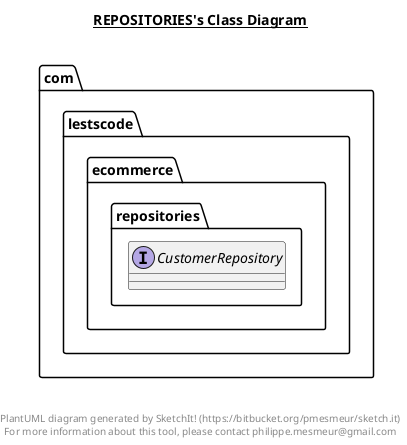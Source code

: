 @startuml

title __REPOSITORIES's Class Diagram__\n

  namespace com.lestscode.ecommerce {
    namespace repositories {
      interface com.lestscode.ecommerce.repositories.CustomerRepository {
      }
    }
  }
  



right footer


PlantUML diagram generated by SketchIt! (https://bitbucket.org/pmesmeur/sketch.it)
For more information about this tool, please contact philippe.mesmeur@gmail.com
endfooter

@enduml
